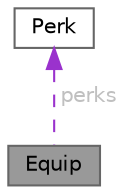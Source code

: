digraph "Equip"
{
 // LATEX_PDF_SIZE
  bgcolor="transparent";
  edge [fontname=Helvetica,fontsize=10,labelfontname=Helvetica,labelfontsize=10];
  node [fontname=Helvetica,fontsize=10,shape=box,height=0.2,width=0.4];
  Node1 [id="Node000001",label="Equip",height=0.2,width=0.4,color="gray40", fillcolor="grey60", style="filled", fontcolor="black",tooltip="Represents the entity initialised from a equipClass."];
  Node2 -> Node1 [id="edge1_Node000001_Node000002",dir="back",color="darkorchid3",style="dashed",tooltip=" ",label=" perks",fontcolor="grey" ];
  Node2 [id="Node000002",label="Perk",height=0.2,width=0.4,color="gray40", fillcolor="white", style="filled",URL="$structPerk.html",tooltip="Represents the entity initialised from a perkClass."];
}
